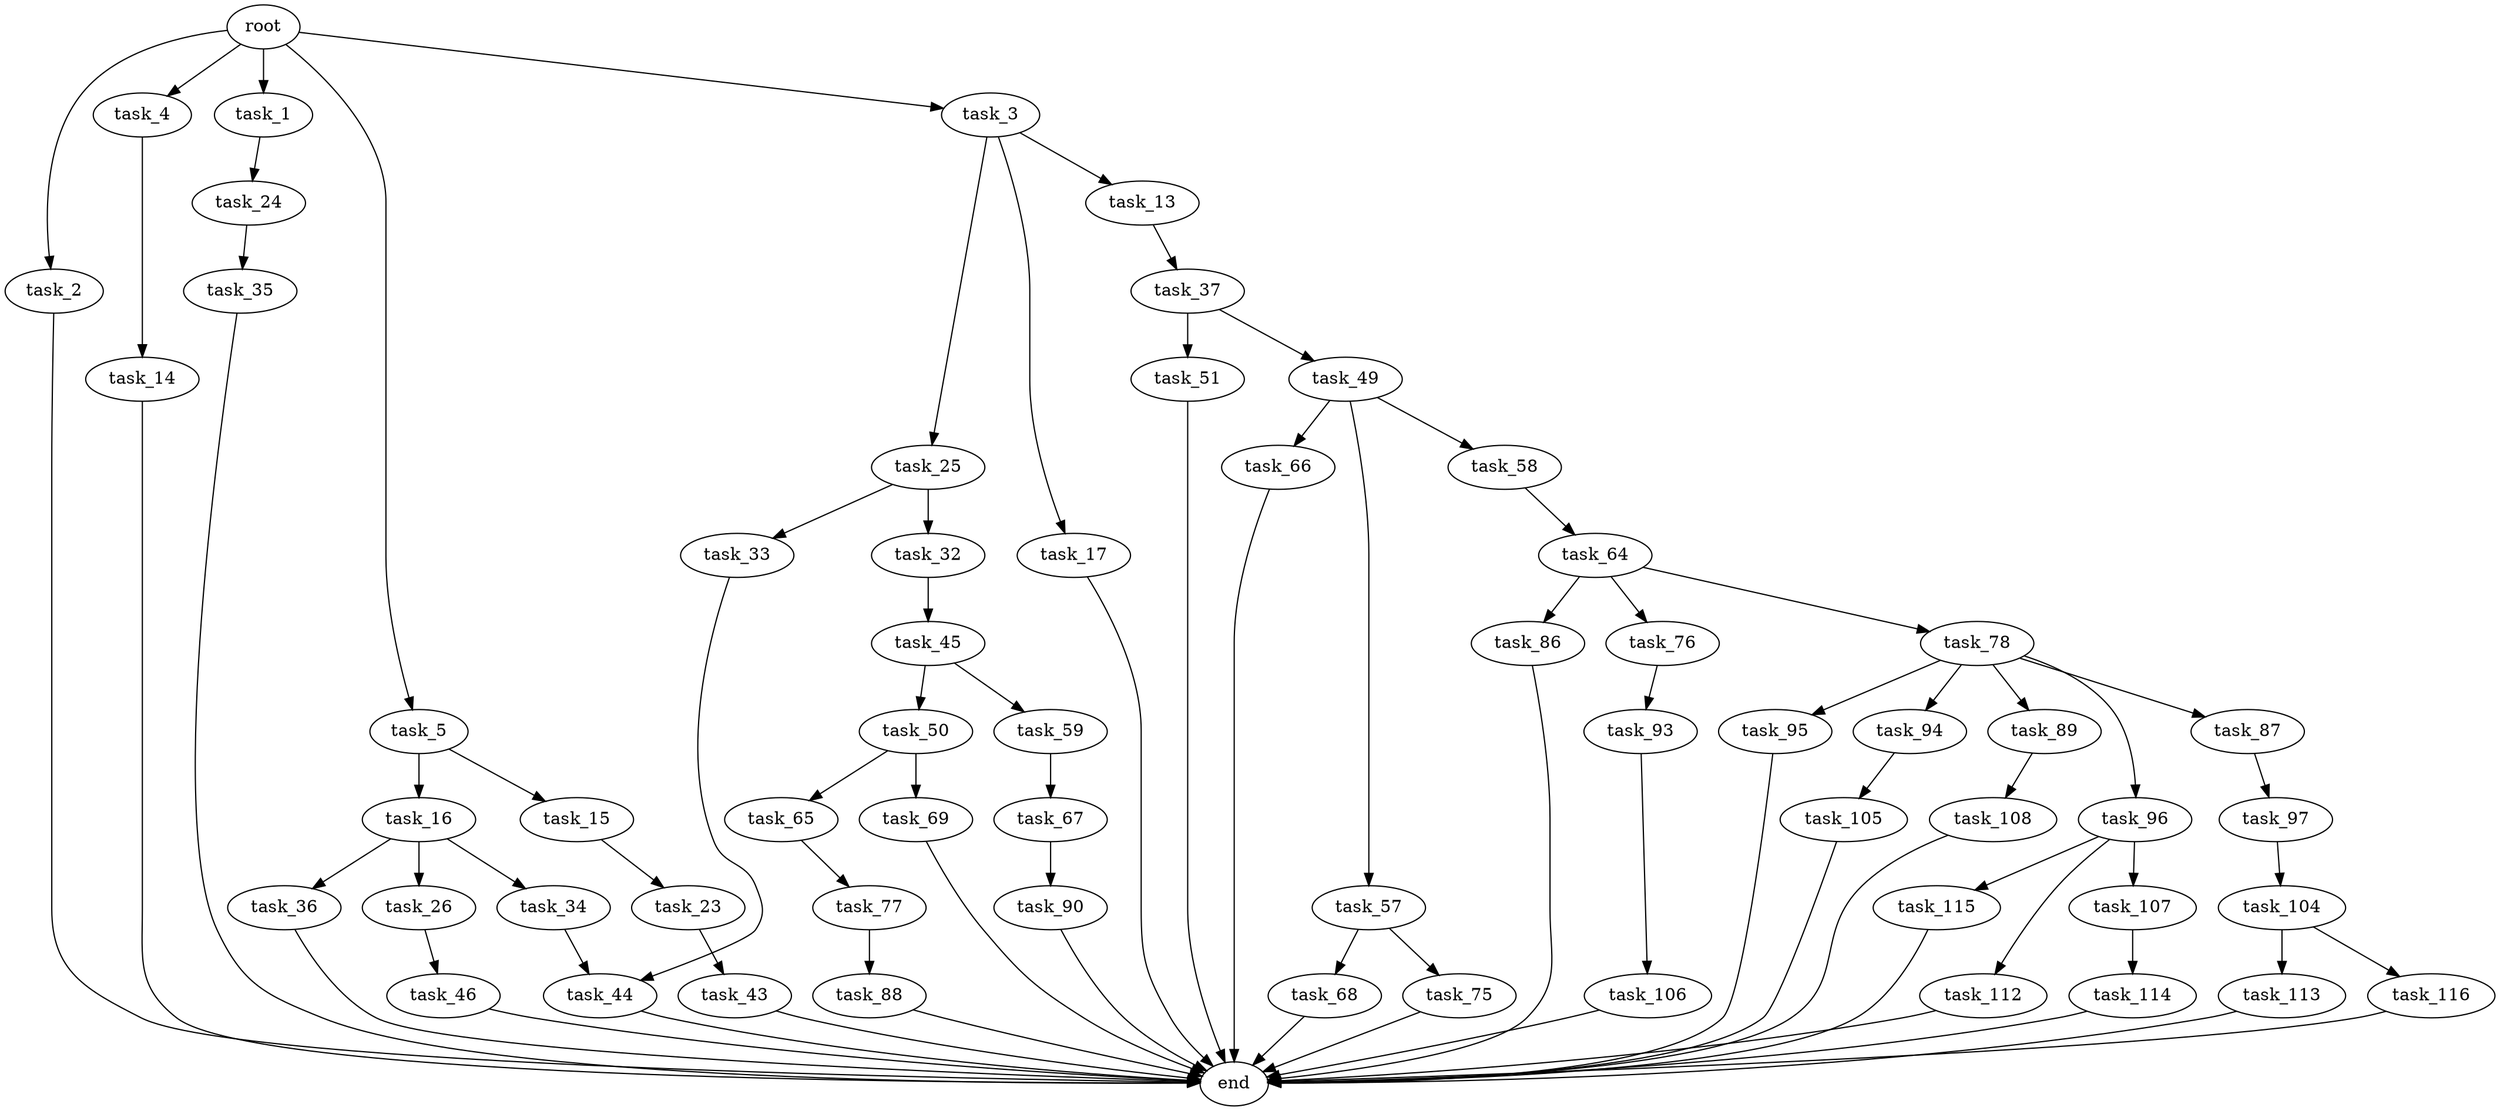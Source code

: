 digraph G {
  root [size="0.000000"];
  task_1 [size="1073741824000.000000"];
  task_2 [size="28991029248.000000"];
  task_3 [size="231928233984.000000"];
  task_4 [size="25929105022.000000"];
  task_5 [size="428536344492.000000"];
  task_13 [size="549755813888.000000"];
  task_14 [size="478918345015.000000"];
  task_15 [size="2121296754.000000"];
  task_16 [size="457608490264.000000"];
  task_17 [size="974142227641.000000"];
  task_23 [size="7715513297.000000"];
  task_24 [size="46418255733.000000"];
  task_25 [size="20019929138.000000"];
  task_26 [size="1073741824000.000000"];
  task_32 [size="28433653137.000000"];
  task_33 [size="674915478781.000000"];
  task_34 [size="769379176514.000000"];
  task_35 [size="782757789696.000000"];
  task_36 [size="91525947905.000000"];
  task_37 [size="517503476254.000000"];
  task_43 [size="3019233643.000000"];
  task_44 [size="720671919593.000000"];
  task_45 [size="549755813888.000000"];
  task_46 [size="7569649134.000000"];
  task_49 [size="13078866652.000000"];
  task_50 [size="101617033614.000000"];
  task_51 [size="448868072192.000000"];
  task_57 [size="614817983911.000000"];
  task_58 [size="782757789696.000000"];
  task_59 [size="581558266727.000000"];
  task_64 [size="68719476736.000000"];
  task_65 [size="171705454355.000000"];
  task_66 [size="3747134477.000000"];
  task_67 [size="927036170.000000"];
  task_68 [size="463909591239.000000"];
  task_69 [size="8747548484.000000"];
  task_75 [size="303892354258.000000"];
  task_76 [size="549755813888.000000"];
  task_77 [size="368293445632.000000"];
  task_78 [size="50717609938.000000"];
  task_86 [size="1304952982154.000000"];
  task_87 [size="222696810091.000000"];
  task_88 [size="212690036707.000000"];
  task_89 [size="394265483910.000000"];
  task_90 [size="824228130645.000000"];
  task_93 [size="46822603894.000000"];
  task_94 [size="1073741824000.000000"];
  task_95 [size="171495977670.000000"];
  task_96 [size="1073741824000.000000"];
  task_97 [size="11827335668.000000"];
  task_104 [size="549755813888.000000"];
  task_105 [size="206104917382.000000"];
  task_106 [size="8589934592.000000"];
  task_107 [size="78568896245.000000"];
  task_108 [size="250907798276.000000"];
  task_112 [size="1073741824000.000000"];
  task_113 [size="134217728000.000000"];
  task_114 [size="231928233984.000000"];
  task_115 [size="231928233984.000000"];
  task_116 [size="15934826438.000000"];
  end [size="0.000000"];

  root -> task_1 [size="1.000000"];
  root -> task_2 [size="1.000000"];
  root -> task_3 [size="1.000000"];
  root -> task_4 [size="1.000000"];
  root -> task_5 [size="1.000000"];
  task_1 -> task_24 [size="838860800.000000"];
  task_2 -> end [size="1.000000"];
  task_3 -> task_13 [size="301989888.000000"];
  task_3 -> task_17 [size="301989888.000000"];
  task_3 -> task_25 [size="301989888.000000"];
  task_4 -> task_14 [size="536870912.000000"];
  task_5 -> task_15 [size="679477248.000000"];
  task_5 -> task_16 [size="679477248.000000"];
  task_13 -> task_37 [size="536870912.000000"];
  task_14 -> end [size="1.000000"];
  task_15 -> task_23 [size="75497472.000000"];
  task_16 -> task_26 [size="838860800.000000"];
  task_16 -> task_34 [size="838860800.000000"];
  task_16 -> task_36 [size="838860800.000000"];
  task_17 -> end [size="1.000000"];
  task_23 -> task_43 [size="301989888.000000"];
  task_24 -> task_35 [size="134217728.000000"];
  task_25 -> task_32 [size="411041792.000000"];
  task_25 -> task_33 [size="411041792.000000"];
  task_26 -> task_46 [size="838860800.000000"];
  task_32 -> task_45 [size="838860800.000000"];
  task_33 -> task_44 [size="536870912.000000"];
  task_34 -> task_44 [size="679477248.000000"];
  task_35 -> end [size="1.000000"];
  task_36 -> end [size="1.000000"];
  task_37 -> task_49 [size="536870912.000000"];
  task_37 -> task_51 [size="536870912.000000"];
  task_43 -> end [size="1.000000"];
  task_44 -> end [size="1.000000"];
  task_45 -> task_50 [size="536870912.000000"];
  task_45 -> task_59 [size="536870912.000000"];
  task_46 -> end [size="1.000000"];
  task_49 -> task_57 [size="411041792.000000"];
  task_49 -> task_58 [size="411041792.000000"];
  task_49 -> task_66 [size="411041792.000000"];
  task_50 -> task_65 [size="75497472.000000"];
  task_50 -> task_69 [size="75497472.000000"];
  task_51 -> end [size="1.000000"];
  task_57 -> task_68 [size="838860800.000000"];
  task_57 -> task_75 [size="838860800.000000"];
  task_58 -> task_64 [size="679477248.000000"];
  task_59 -> task_67 [size="838860800.000000"];
  task_64 -> task_76 [size="134217728.000000"];
  task_64 -> task_78 [size="134217728.000000"];
  task_64 -> task_86 [size="134217728.000000"];
  task_65 -> task_77 [size="301989888.000000"];
  task_66 -> end [size="1.000000"];
  task_67 -> task_90 [size="33554432.000000"];
  task_68 -> end [size="1.000000"];
  task_69 -> end [size="1.000000"];
  task_75 -> end [size="1.000000"];
  task_76 -> task_93 [size="536870912.000000"];
  task_77 -> task_88 [size="411041792.000000"];
  task_78 -> task_87 [size="838860800.000000"];
  task_78 -> task_89 [size="838860800.000000"];
  task_78 -> task_94 [size="838860800.000000"];
  task_78 -> task_95 [size="838860800.000000"];
  task_78 -> task_96 [size="838860800.000000"];
  task_86 -> end [size="1.000000"];
  task_87 -> task_97 [size="209715200.000000"];
  task_88 -> end [size="1.000000"];
  task_89 -> task_108 [size="536870912.000000"];
  task_90 -> end [size="1.000000"];
  task_93 -> task_106 [size="838860800.000000"];
  task_94 -> task_105 [size="838860800.000000"];
  task_95 -> end [size="1.000000"];
  task_96 -> task_107 [size="838860800.000000"];
  task_96 -> task_112 [size="838860800.000000"];
  task_96 -> task_115 [size="838860800.000000"];
  task_97 -> task_104 [size="838860800.000000"];
  task_104 -> task_113 [size="536870912.000000"];
  task_104 -> task_116 [size="536870912.000000"];
  task_105 -> end [size="1.000000"];
  task_106 -> end [size="1.000000"];
  task_107 -> task_114 [size="134217728.000000"];
  task_108 -> end [size="1.000000"];
  task_112 -> end [size="1.000000"];
  task_113 -> end [size="1.000000"];
  task_114 -> end [size="1.000000"];
  task_115 -> end [size="1.000000"];
  task_116 -> end [size="1.000000"];
}
